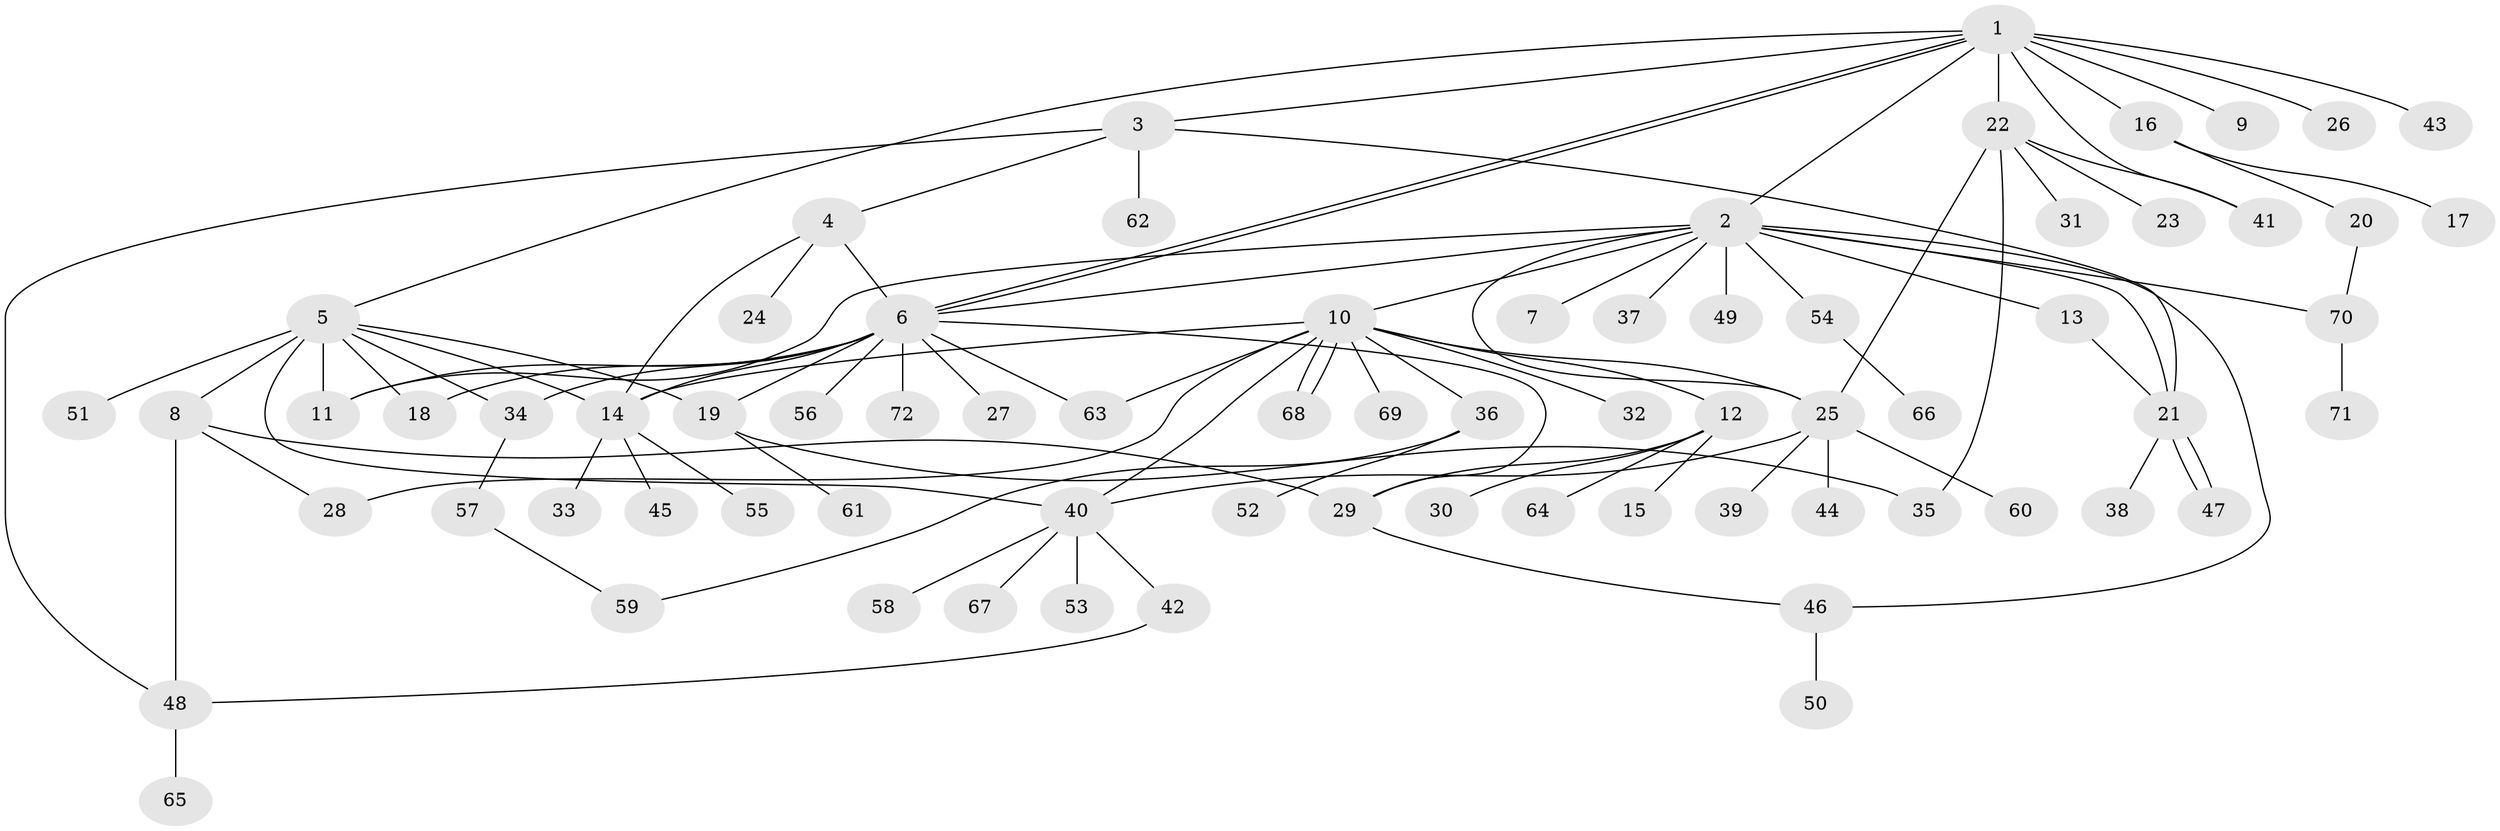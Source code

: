 // Generated by graph-tools (version 1.1) at 2025/49/03/09/25 03:49:55]
// undirected, 72 vertices, 101 edges
graph export_dot {
graph [start="1"]
  node [color=gray90,style=filled];
  1;
  2;
  3;
  4;
  5;
  6;
  7;
  8;
  9;
  10;
  11;
  12;
  13;
  14;
  15;
  16;
  17;
  18;
  19;
  20;
  21;
  22;
  23;
  24;
  25;
  26;
  27;
  28;
  29;
  30;
  31;
  32;
  33;
  34;
  35;
  36;
  37;
  38;
  39;
  40;
  41;
  42;
  43;
  44;
  45;
  46;
  47;
  48;
  49;
  50;
  51;
  52;
  53;
  54;
  55;
  56;
  57;
  58;
  59;
  60;
  61;
  62;
  63;
  64;
  65;
  66;
  67;
  68;
  69;
  70;
  71;
  72;
  1 -- 2;
  1 -- 3;
  1 -- 5;
  1 -- 6;
  1 -- 6;
  1 -- 9;
  1 -- 16;
  1 -- 22;
  1 -- 26;
  1 -- 41;
  1 -- 43;
  2 -- 6;
  2 -- 7;
  2 -- 10;
  2 -- 11;
  2 -- 13;
  2 -- 21;
  2 -- 25;
  2 -- 37;
  2 -- 46;
  2 -- 49;
  2 -- 54;
  2 -- 70;
  3 -- 4;
  3 -- 21;
  3 -- 48;
  3 -- 62;
  4 -- 6;
  4 -- 14;
  4 -- 24;
  5 -- 8;
  5 -- 11;
  5 -- 14;
  5 -- 18;
  5 -- 19;
  5 -- 34;
  5 -- 40;
  5 -- 51;
  6 -- 11;
  6 -- 14;
  6 -- 18;
  6 -- 19;
  6 -- 27;
  6 -- 29;
  6 -- 34;
  6 -- 56;
  6 -- 63;
  6 -- 72;
  8 -- 28;
  8 -- 29;
  8 -- 48;
  10 -- 12;
  10 -- 14;
  10 -- 25;
  10 -- 28;
  10 -- 32;
  10 -- 36;
  10 -- 40;
  10 -- 63;
  10 -- 68;
  10 -- 68;
  10 -- 69;
  12 -- 15;
  12 -- 29;
  12 -- 30;
  12 -- 64;
  13 -- 21;
  14 -- 33;
  14 -- 45;
  14 -- 55;
  16 -- 17;
  16 -- 20;
  19 -- 35;
  19 -- 61;
  20 -- 70;
  21 -- 38;
  21 -- 47;
  21 -- 47;
  22 -- 23;
  22 -- 25;
  22 -- 31;
  22 -- 35;
  22 -- 41;
  25 -- 39;
  25 -- 40;
  25 -- 44;
  25 -- 60;
  29 -- 46;
  34 -- 57;
  36 -- 52;
  36 -- 59;
  40 -- 42;
  40 -- 53;
  40 -- 58;
  40 -- 67;
  42 -- 48;
  46 -- 50;
  48 -- 65;
  54 -- 66;
  57 -- 59;
  70 -- 71;
}
